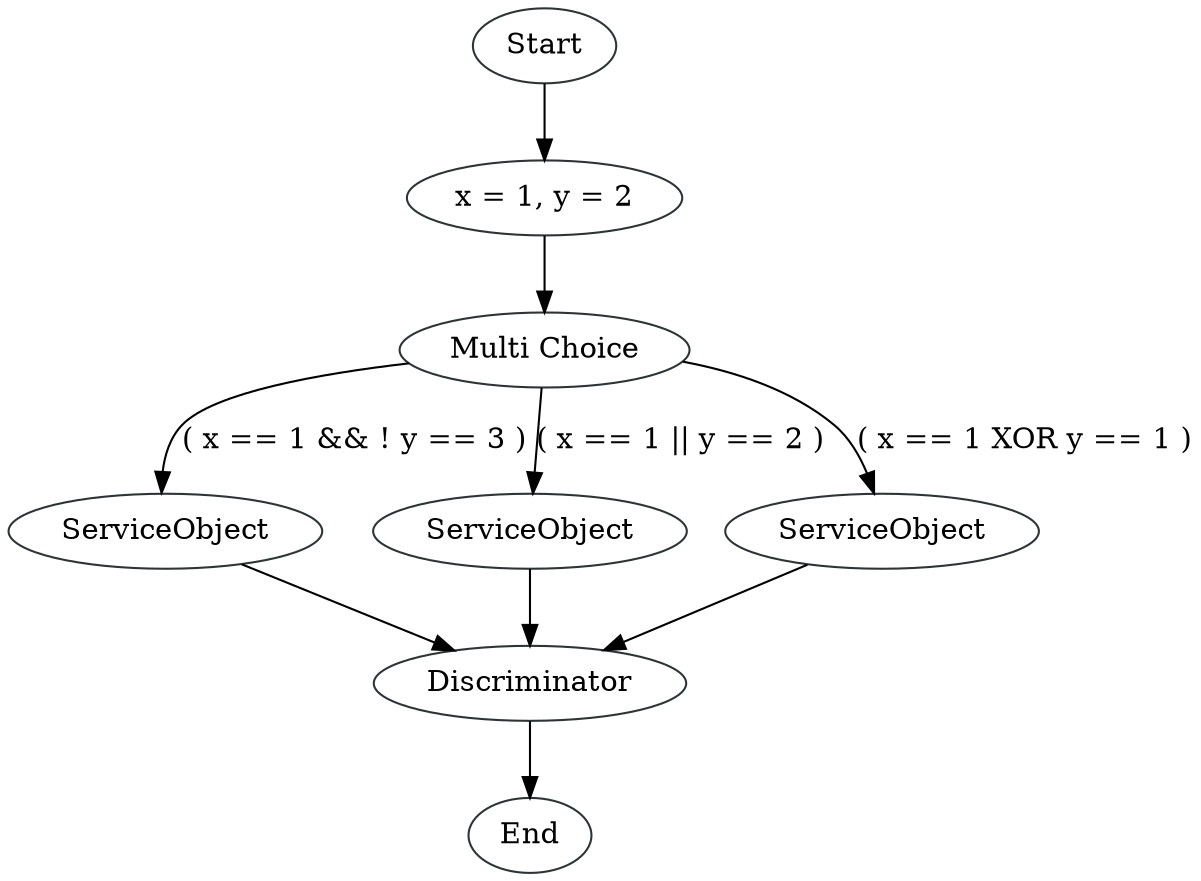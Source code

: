 digraph MultiChoiceDiscriminator {
node1 [label="Start", color="#2e3436"]
node3 [label="x = 1, y = 2", color="#2e3436"]
node4 [label="Multi Choice", color="#2e3436"]
node5 [label="ServiceObject", color="#2e3436"]
node6 [label="Discriminator", color="#2e3436"]
node2 [label="End", color="#2e3436"]
node7 [label="ServiceObject", color="#2e3436"]
node8 [label="ServiceObject", color="#2e3436"]

node1 -> node3
node3 -> node4
node4 -> node5 [label="( x == 1 && ! y == 3 )"]
node4 -> node7 [label="( x == 1 || y == 2 )"]
node4 -> node8 [label="( x == 1 XOR y == 1 )"]
node5 -> node6
node6 -> node2
node7 -> node6
node8 -> node6
}
